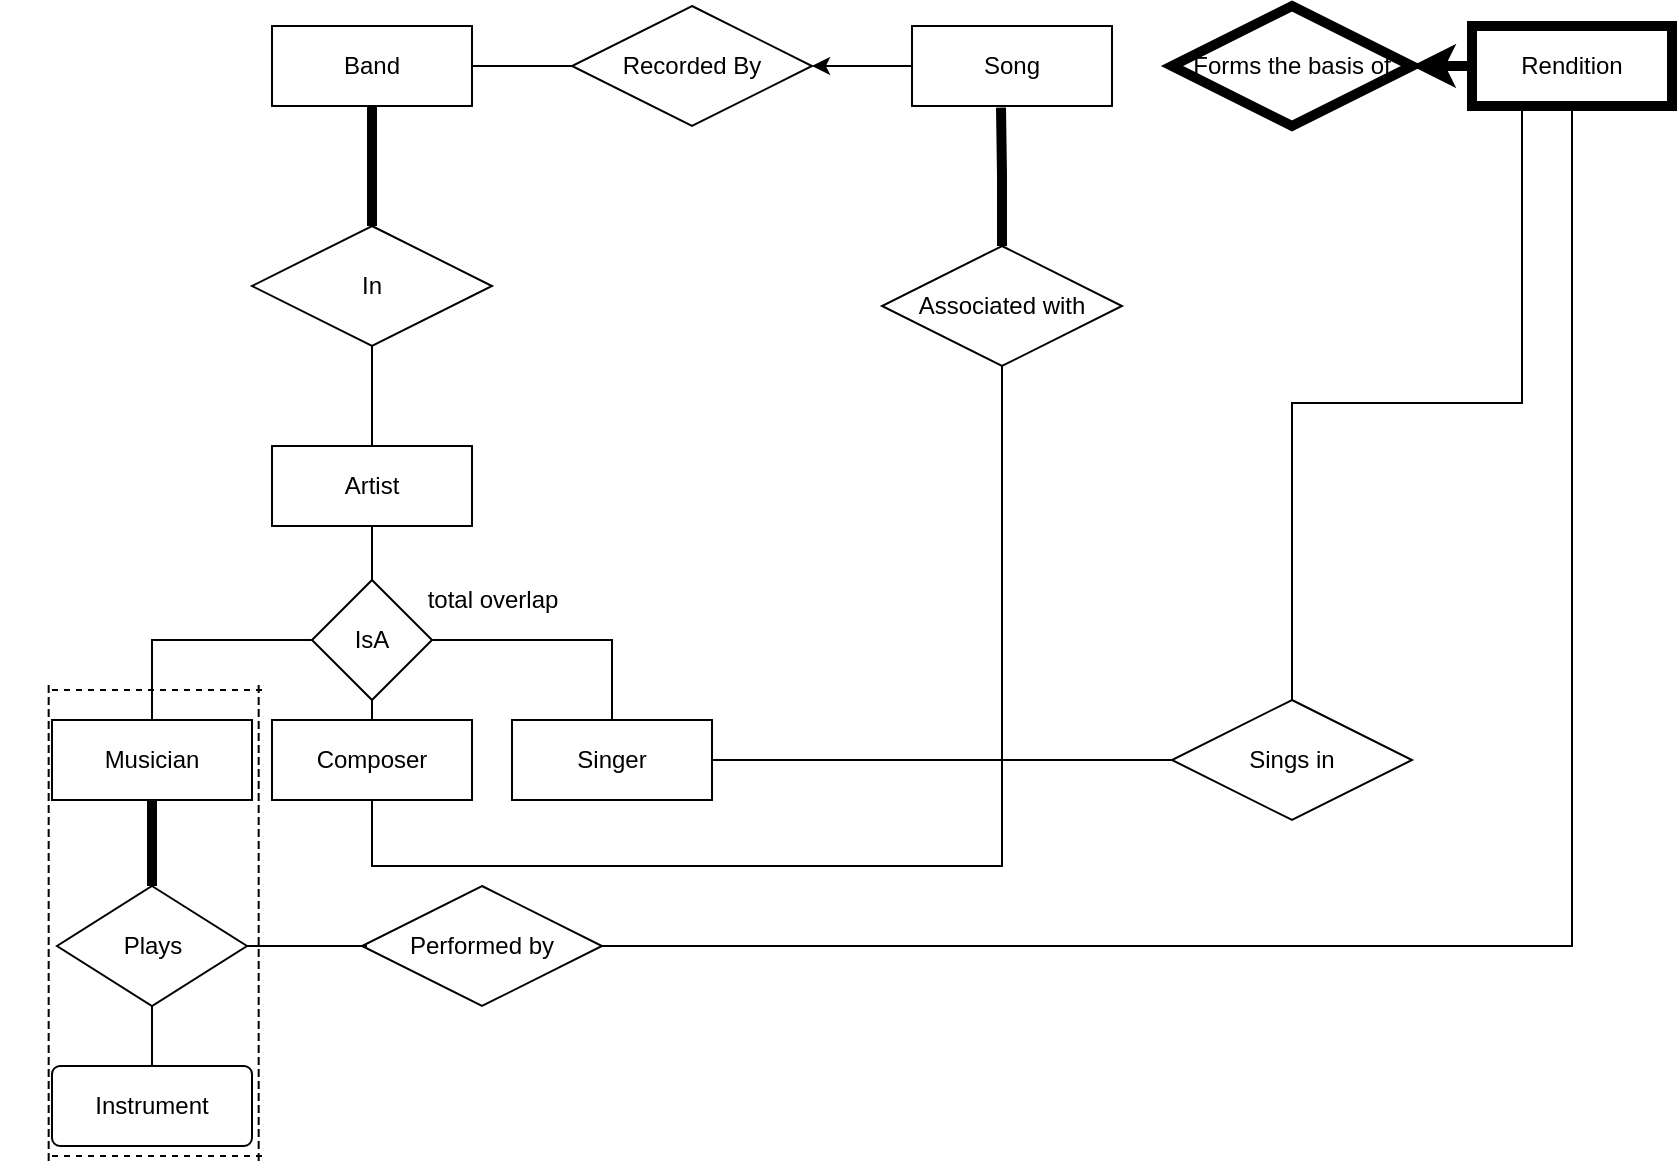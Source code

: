 <mxfile version="15.2.9" type="github">
  <diagram id="E-KL4lr1iu8_QmoXWTUt" name="Page-1">
    <mxGraphModel dx="2077" dy="1418" grid="1" gridSize="10" guides="1" tooltips="1" connect="1" arrows="1" fold="1" page="1" pageScale="1" pageWidth="850" pageHeight="1100" math="0" shadow="0">
      <root>
        <mxCell id="0" />
        <mxCell id="1" parent="0" />
        <mxCell id="4ki-_XNwnEhgj2r2RjUE-1" value="Band" style="whiteSpace=wrap;html=1;align=center;" vertex="1" parent="1">
          <mxGeometry x="135" y="160" width="100" height="40" as="geometry" />
        </mxCell>
        <mxCell id="4ki-_XNwnEhgj2r2RjUE-27" value="" style="edgeStyle=orthogonalEdgeStyle;rounded=0;orthogonalLoop=1;jettySize=auto;html=1;endArrow=none;endFill=0;strokeWidth=1;" edge="1" parent="1" source="4ki-_XNwnEhgj2r2RjUE-2" target="4ki-_XNwnEhgj2r2RjUE-16">
          <mxGeometry relative="1" as="geometry" />
        </mxCell>
        <mxCell id="4ki-_XNwnEhgj2r2RjUE-2" value="Artist" style="whiteSpace=wrap;html=1;align=center;" vertex="1" parent="1">
          <mxGeometry x="135" y="370" width="100" height="40" as="geometry" />
        </mxCell>
        <mxCell id="4ki-_XNwnEhgj2r2RjUE-3" value="Musician" style="whiteSpace=wrap;html=1;align=center;" vertex="1" parent="1">
          <mxGeometry x="25" y="507" width="100" height="40" as="geometry" />
        </mxCell>
        <mxCell id="4ki-_XNwnEhgj2r2RjUE-55" style="edgeStyle=orthogonalEdgeStyle;rounded=0;orthogonalLoop=1;jettySize=auto;html=1;entryX=0;entryY=0.5;entryDx=0;entryDy=0;startArrow=none;startFill=0;endArrow=none;endFill=0;strokeWidth=1;" edge="1" parent="1" source="4ki-_XNwnEhgj2r2RjUE-4" target="4ki-_XNwnEhgj2r2RjUE-20">
          <mxGeometry relative="1" as="geometry" />
        </mxCell>
        <mxCell id="4ki-_XNwnEhgj2r2RjUE-4" value="Singer" style="whiteSpace=wrap;html=1;align=center;" vertex="1" parent="1">
          <mxGeometry x="255" y="507" width="100" height="40" as="geometry" />
        </mxCell>
        <mxCell id="4ki-_XNwnEhgj2r2RjUE-25" style="edgeStyle=orthogonalEdgeStyle;rounded=0;orthogonalLoop=1;jettySize=auto;html=1;exitX=0.5;exitY=0;exitDx=0;exitDy=0;entryX=0.5;entryY=1;entryDx=0;entryDy=0;endArrow=none;endFill=0;strokeWidth=1;" edge="1" parent="1" source="4ki-_XNwnEhgj2r2RjUE-5" target="4ki-_XNwnEhgj2r2RjUE-16">
          <mxGeometry relative="1" as="geometry" />
        </mxCell>
        <mxCell id="4ki-_XNwnEhgj2r2RjUE-57" style="edgeStyle=orthogonalEdgeStyle;rounded=0;orthogonalLoop=1;jettySize=auto;html=1;entryX=0.5;entryY=1;entryDx=0;entryDy=0;startArrow=none;startFill=0;endArrow=none;endFill=0;strokeWidth=1;" edge="1" parent="1" source="4ki-_XNwnEhgj2r2RjUE-5" target="4ki-_XNwnEhgj2r2RjUE-14">
          <mxGeometry relative="1" as="geometry">
            <Array as="points">
              <mxPoint x="185" y="580" />
              <mxPoint x="500" y="580" />
            </Array>
          </mxGeometry>
        </mxCell>
        <mxCell id="4ki-_XNwnEhgj2r2RjUE-5" value="Composer" style="whiteSpace=wrap;html=1;align=center;" vertex="1" parent="1">
          <mxGeometry x="135" y="507" width="100" height="40" as="geometry" />
        </mxCell>
        <mxCell id="4ki-_XNwnEhgj2r2RjUE-21" value="" style="edgeStyle=orthogonalEdgeStyle;rounded=0;orthogonalLoop=1;jettySize=auto;html=1;endArrow=none;endFill=0;" edge="1" parent="1" source="4ki-_XNwnEhgj2r2RjUE-6" target="4ki-_XNwnEhgj2r2RjUE-19">
          <mxGeometry relative="1" as="geometry" />
        </mxCell>
        <mxCell id="4ki-_XNwnEhgj2r2RjUE-6" value="Instrument" style="rounded=1;arcSize=10;whiteSpace=wrap;html=1;align=center;" vertex="1" parent="1">
          <mxGeometry x="25" y="680" width="100" height="40" as="geometry" />
        </mxCell>
        <mxCell id="4ki-_XNwnEhgj2r2RjUE-34" style="edgeStyle=orthogonalEdgeStyle;rounded=0;orthogonalLoop=1;jettySize=auto;html=1;entryX=1;entryY=0.5;entryDx=0;entryDy=0;startArrow=none;startFill=0;endArrow=classic;endFill=1;strokeWidth=1;" edge="1" parent="1" source="4ki-_XNwnEhgj2r2RjUE-7" target="4ki-_XNwnEhgj2r2RjUE-12">
          <mxGeometry relative="1" as="geometry" />
        </mxCell>
        <mxCell id="4ki-_XNwnEhgj2r2RjUE-7" value="Song" style="whiteSpace=wrap;html=1;align=center;" vertex="1" parent="1">
          <mxGeometry x="455" y="160" width="100" height="40" as="geometry" />
        </mxCell>
        <mxCell id="4ki-_XNwnEhgj2r2RjUE-33" value="" style="edgeStyle=orthogonalEdgeStyle;rounded=0;orthogonalLoop=1;jettySize=auto;html=1;endArrow=classic;endFill=1;strokeWidth=5;" edge="1" parent="1" source="4ki-_XNwnEhgj2r2RjUE-9" target="4ki-_XNwnEhgj2r2RjUE-13">
          <mxGeometry relative="1" as="geometry" />
        </mxCell>
        <mxCell id="4ki-_XNwnEhgj2r2RjUE-9" value="Rendition" style="whiteSpace=wrap;html=1;align=center;strokeColor=default;strokeWidth=5;fillColor=none;gradientColor=none;" vertex="1" parent="1">
          <mxGeometry x="735" y="160" width="100" height="40" as="geometry" />
        </mxCell>
        <mxCell id="4ki-_XNwnEhgj2r2RjUE-35" style="edgeStyle=orthogonalEdgeStyle;rounded=0;orthogonalLoop=1;jettySize=auto;html=1;entryX=1;entryY=0.5;entryDx=0;entryDy=0;startArrow=none;startFill=0;endArrow=none;endFill=0;strokeWidth=1;" edge="1" parent="1" source="4ki-_XNwnEhgj2r2RjUE-12" target="4ki-_XNwnEhgj2r2RjUE-1">
          <mxGeometry relative="1" as="geometry" />
        </mxCell>
        <mxCell id="4ki-_XNwnEhgj2r2RjUE-12" value="Recorded By" style="shape=rhombus;perimeter=rhombusPerimeter;whiteSpace=wrap;html=1;align=center;strokeColor=default;strokeWidth=1;fillColor=none;gradientColor=none;" vertex="1" parent="1">
          <mxGeometry x="285" y="150" width="120" height="60" as="geometry" />
        </mxCell>
        <mxCell id="4ki-_XNwnEhgj2r2RjUE-13" value="Forms the basis of" style="shape=rhombus;perimeter=rhombusPerimeter;whiteSpace=wrap;html=1;align=center;strokeColor=default;strokeWidth=5;fillColor=none;gradientColor=none;" vertex="1" parent="1">
          <mxGeometry x="585" y="150" width="120" height="60" as="geometry" />
        </mxCell>
        <mxCell id="4ki-_XNwnEhgj2r2RjUE-32" style="edgeStyle=orthogonalEdgeStyle;rounded=0;orthogonalLoop=1;jettySize=auto;html=1;entryX=0.445;entryY=1.021;entryDx=0;entryDy=0;entryPerimeter=0;endArrow=none;endFill=0;strokeWidth=5;" edge="1" parent="1" source="4ki-_XNwnEhgj2r2RjUE-14" target="4ki-_XNwnEhgj2r2RjUE-7">
          <mxGeometry relative="1" as="geometry" />
        </mxCell>
        <mxCell id="4ki-_XNwnEhgj2r2RjUE-14" value="Associated with" style="shape=rhombus;perimeter=rhombusPerimeter;whiteSpace=wrap;html=1;align=center;strokeColor=default;strokeWidth=1;fillColor=none;gradientColor=none;" vertex="1" parent="1">
          <mxGeometry x="440" y="270" width="120" height="60" as="geometry" />
        </mxCell>
        <mxCell id="4ki-_XNwnEhgj2r2RjUE-29" style="edgeStyle=orthogonalEdgeStyle;rounded=0;orthogonalLoop=1;jettySize=auto;html=1;endArrow=none;endFill=0;strokeWidth=1;" edge="1" parent="1" source="4ki-_XNwnEhgj2r2RjUE-15" target="4ki-_XNwnEhgj2r2RjUE-2">
          <mxGeometry relative="1" as="geometry" />
        </mxCell>
        <mxCell id="4ki-_XNwnEhgj2r2RjUE-31" style="edgeStyle=orthogonalEdgeStyle;rounded=0;orthogonalLoop=1;jettySize=auto;html=1;entryX=0.5;entryY=1;entryDx=0;entryDy=0;endArrow=none;endFill=0;strokeWidth=5;" edge="1" parent="1" source="4ki-_XNwnEhgj2r2RjUE-15" target="4ki-_XNwnEhgj2r2RjUE-1">
          <mxGeometry relative="1" as="geometry" />
        </mxCell>
        <mxCell id="4ki-_XNwnEhgj2r2RjUE-15" value="In" style="shape=rhombus;perimeter=rhombusPerimeter;whiteSpace=wrap;html=1;align=center;strokeColor=default;strokeWidth=1;fillColor=none;gradientColor=none;" vertex="1" parent="1">
          <mxGeometry x="125" y="260" width="120" height="60" as="geometry" />
        </mxCell>
        <mxCell id="4ki-_XNwnEhgj2r2RjUE-24" style="edgeStyle=orthogonalEdgeStyle;rounded=0;orthogonalLoop=1;jettySize=auto;html=1;exitX=0;exitY=0.5;exitDx=0;exitDy=0;entryX=0.5;entryY=0;entryDx=0;entryDy=0;endArrow=none;endFill=0;strokeWidth=1;" edge="1" parent="1" source="4ki-_XNwnEhgj2r2RjUE-16" target="4ki-_XNwnEhgj2r2RjUE-3">
          <mxGeometry relative="1" as="geometry" />
        </mxCell>
        <mxCell id="4ki-_XNwnEhgj2r2RjUE-26" style="edgeStyle=orthogonalEdgeStyle;rounded=0;orthogonalLoop=1;jettySize=auto;html=1;endArrow=none;endFill=0;strokeWidth=1;" edge="1" parent="1" source="4ki-_XNwnEhgj2r2RjUE-16" target="4ki-_XNwnEhgj2r2RjUE-4">
          <mxGeometry relative="1" as="geometry" />
        </mxCell>
        <mxCell id="4ki-_XNwnEhgj2r2RjUE-16" value="IsA" style="shape=rhombus;perimeter=rhombusPerimeter;whiteSpace=wrap;html=1;align=center;strokeColor=default;strokeWidth=1;fillColor=none;gradientColor=none;" vertex="1" parent="1">
          <mxGeometry x="155" y="437" width="60" height="60" as="geometry" />
        </mxCell>
        <mxCell id="4ki-_XNwnEhgj2r2RjUE-54" style="edgeStyle=orthogonalEdgeStyle;rounded=0;orthogonalLoop=1;jettySize=auto;html=1;entryX=0.5;entryY=1;entryDx=0;entryDy=0;startArrow=none;startFill=0;endArrow=none;endFill=0;strokeWidth=1;" edge="1" parent="1" source="4ki-_XNwnEhgj2r2RjUE-18" target="4ki-_XNwnEhgj2r2RjUE-9">
          <mxGeometry relative="1" as="geometry" />
        </mxCell>
        <mxCell id="4ki-_XNwnEhgj2r2RjUE-18" value="Performed by" style="shape=rhombus;perimeter=rhombusPerimeter;whiteSpace=wrap;html=1;align=center;strokeColor=default;strokeWidth=1;fillColor=none;gradientColor=none;" vertex="1" parent="1">
          <mxGeometry x="180" y="590" width="120" height="60" as="geometry" />
        </mxCell>
        <mxCell id="4ki-_XNwnEhgj2r2RjUE-22" value="" style="edgeStyle=orthogonalEdgeStyle;rounded=0;orthogonalLoop=1;jettySize=auto;html=1;endArrow=none;endFill=0;strokeWidth=5;" edge="1" parent="1" source="4ki-_XNwnEhgj2r2RjUE-19" target="4ki-_XNwnEhgj2r2RjUE-3">
          <mxGeometry relative="1" as="geometry" />
        </mxCell>
        <mxCell id="4ki-_XNwnEhgj2r2RjUE-19" value="Plays" style="shape=rhombus;perimeter=rhombusPerimeter;whiteSpace=wrap;html=1;align=center;strokeColor=default;strokeWidth=1;fillColor=none;gradientColor=none;" vertex="1" parent="1">
          <mxGeometry x="27.5" y="590" width="95" height="60" as="geometry" />
        </mxCell>
        <mxCell id="4ki-_XNwnEhgj2r2RjUE-56" style="edgeStyle=orthogonalEdgeStyle;rounded=0;orthogonalLoop=1;jettySize=auto;html=1;exitX=0.5;exitY=0;exitDx=0;exitDy=0;entryX=0.25;entryY=1;entryDx=0;entryDy=0;startArrow=none;startFill=0;endArrow=none;endFill=0;strokeWidth=1;" edge="1" parent="1" source="4ki-_XNwnEhgj2r2RjUE-20" target="4ki-_XNwnEhgj2r2RjUE-9">
          <mxGeometry relative="1" as="geometry" />
        </mxCell>
        <mxCell id="4ki-_XNwnEhgj2r2RjUE-20" value="Sings in" style="shape=rhombus;perimeter=rhombusPerimeter;whiteSpace=wrap;html=1;align=center;strokeColor=default;strokeWidth=1;fillColor=none;gradientColor=none;" vertex="1" parent="1">
          <mxGeometry x="585" y="497" width="120" height="60" as="geometry" />
        </mxCell>
        <mxCell id="4ki-_XNwnEhgj2r2RjUE-36" value="total overlap" style="text;html=1;align=center;verticalAlign=middle;resizable=0;points=[];autosize=1;strokeColor=none;fillColor=none;" vertex="1" parent="1">
          <mxGeometry x="205" y="437" width="80" height="20" as="geometry" />
        </mxCell>
        <mxCell id="4ki-_XNwnEhgj2r2RjUE-42" value="" style="shape=partialRectangle;fillColor=none;align=left;verticalAlign=middle;strokeColor=none;spacingLeft=34;rotatable=0;points=[[0,0.5],[1,0.5]];portConstraint=eastwest;dropTarget=0;" vertex="1" parent="1">
          <mxGeometry y="490" width="70" height="240" as="geometry" />
        </mxCell>
        <mxCell id="4ki-_XNwnEhgj2r2RjUE-43" value="" style="shape=partialRectangle;top=0;left=0;bottom=0;fillColor=none;stokeWidth=1;dashed=1;align=left;verticalAlign=middle;spacingLeft=4;spacingRight=4;overflow=hidden;rotatable=0;points=[];portConstraint=eastwest;part=1;" vertex="1" connectable="0" parent="4ki-_XNwnEhgj2r2RjUE-42">
          <mxGeometry width="23.333" height="240" as="geometry" />
        </mxCell>
        <mxCell id="4ki-_XNwnEhgj2r2RjUE-44" value="" style="shape=partialRectangle;fillColor=none;align=left;verticalAlign=middle;strokeColor=none;spacingLeft=34;rotatable=0;points=[[0,0.5],[1,0.5]];portConstraint=eastwest;dropTarget=0;" vertex="1" parent="1">
          <mxGeometry x="105" y="490" width="70" height="240" as="geometry" />
        </mxCell>
        <mxCell id="4ki-_XNwnEhgj2r2RjUE-45" value="" style="shape=partialRectangle;top=0;left=0;bottom=0;fillColor=none;stokeWidth=1;dashed=1;align=left;verticalAlign=middle;spacingLeft=4;spacingRight=4;overflow=hidden;rotatable=0;points=[];portConstraint=eastwest;part=1;" vertex="1" connectable="0" parent="4ki-_XNwnEhgj2r2RjUE-44">
          <mxGeometry width="23.333" height="240" as="geometry" />
        </mxCell>
        <mxCell id="4ki-_XNwnEhgj2r2RjUE-51" value="" style="line;strokeWidth=1;rotatable=0;dashed=1;labelPosition=right;align=left;verticalAlign=middle;spacingTop=0;spacingLeft=6;points=[];portConstraint=eastwest;fillColor=none;gradientColor=none;" vertex="1" parent="1">
          <mxGeometry x="25" y="720" width="105" height="10" as="geometry" />
        </mxCell>
        <mxCell id="4ki-_XNwnEhgj2r2RjUE-52" value="" style="line;strokeWidth=1;rotatable=0;dashed=1;labelPosition=right;align=left;verticalAlign=middle;spacingTop=0;spacingLeft=6;points=[];portConstraint=eastwest;fillColor=none;gradientColor=none;" vertex="1" parent="1">
          <mxGeometry x="25" y="487" width="105" height="10" as="geometry" />
        </mxCell>
        <mxCell id="4ki-_XNwnEhgj2r2RjUE-53" value="" style="line;strokeWidth=1;rotatable=0;dashed=0;labelPosition=right;align=left;verticalAlign=middle;spacingTop=0;spacingLeft=6;points=[];portConstraint=eastwest;fillColor=none;gradientColor=none;" vertex="1" parent="1">
          <mxGeometry x="122.5" y="615" width="60" height="10" as="geometry" />
        </mxCell>
      </root>
    </mxGraphModel>
  </diagram>
</mxfile>
